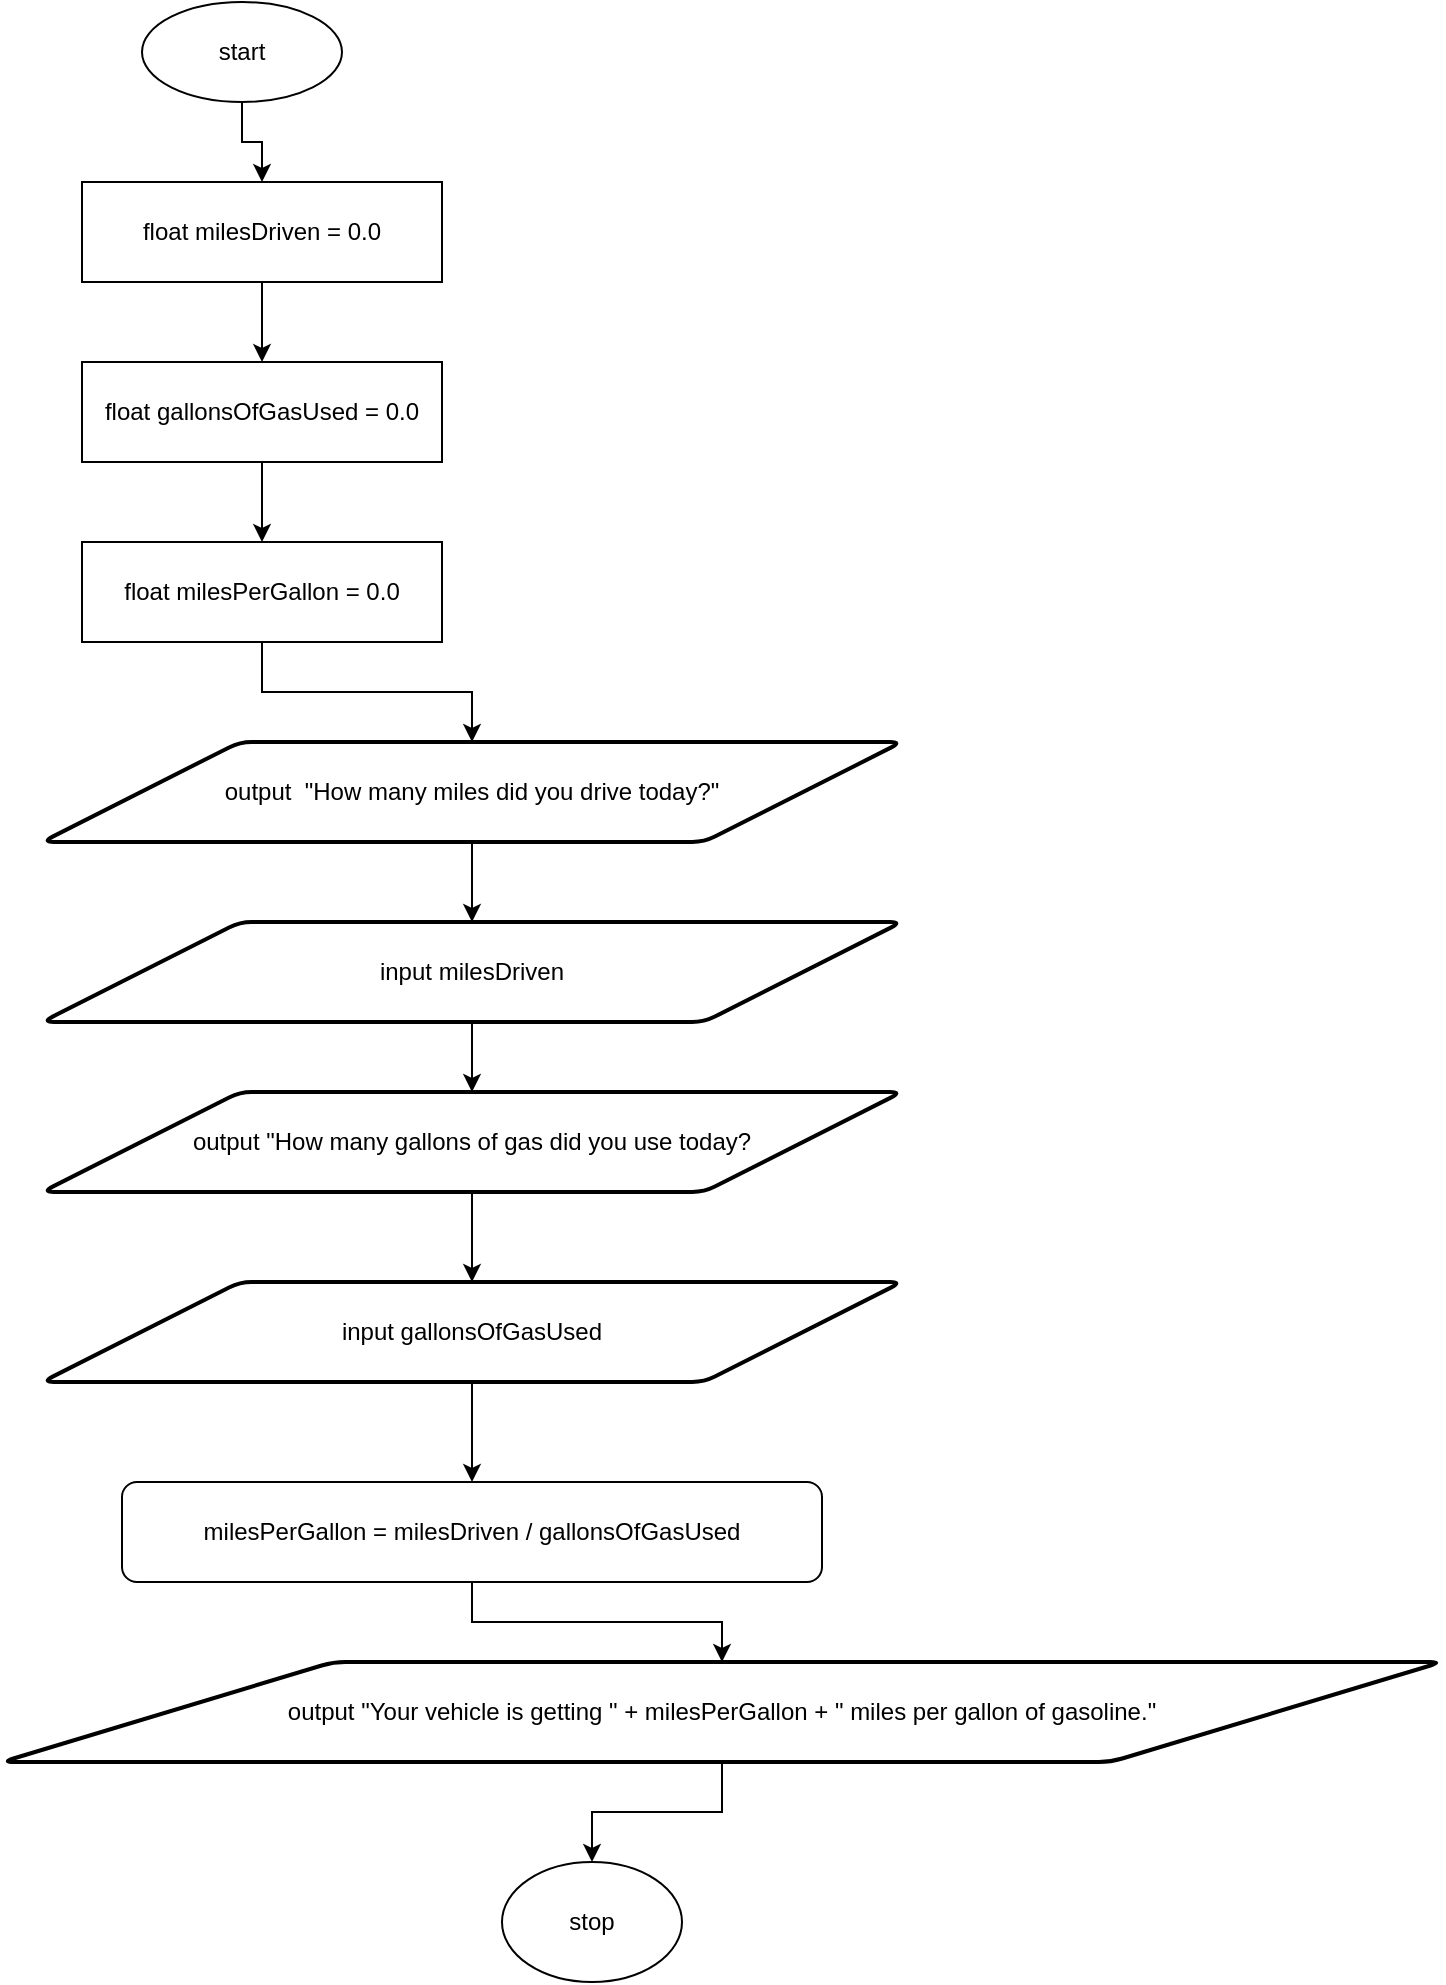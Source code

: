 <mxfile version="24.7.10">
  <diagram id="C5RBs43oDa-KdzZeNtuy" name="Page-1">
    <mxGraphModel dx="1084" dy="1036" grid="1" gridSize="10" guides="1" tooltips="1" connect="1" arrows="1" fold="1" page="1" pageScale="1" pageWidth="827" pageHeight="1169" math="0" shadow="0">
      <root>
        <mxCell id="WIyWlLk6GJQsqaUBKTNV-0" />
        <mxCell id="WIyWlLk6GJQsqaUBKTNV-1" parent="WIyWlLk6GJQsqaUBKTNV-0" />
        <mxCell id="Ivmcomrwjq2qiD8BK0Qh-22" style="edgeStyle=orthogonalEdgeStyle;rounded=0;orthogonalLoop=1;jettySize=auto;html=1;" parent="WIyWlLk6GJQsqaUBKTNV-1" source="Ivmcomrwjq2qiD8BK0Qh-2" target="Ivmcomrwjq2qiD8BK0Qh-4" edge="1">
          <mxGeometry relative="1" as="geometry" />
        </mxCell>
        <mxCell id="Ivmcomrwjq2qiD8BK0Qh-2" value="start" style="ellipse;whiteSpace=wrap;html=1;" parent="WIyWlLk6GJQsqaUBKTNV-1" vertex="1">
          <mxGeometry x="80" y="40" width="100" height="50" as="geometry" />
        </mxCell>
        <mxCell id="Ivmcomrwjq2qiD8BK0Qh-11" style="edgeStyle=orthogonalEdgeStyle;rounded=0;orthogonalLoop=1;jettySize=auto;html=1;" parent="WIyWlLk6GJQsqaUBKTNV-1" source="Ivmcomrwjq2qiD8BK0Qh-3" target="Ivmcomrwjq2qiD8BK0Qh-10" edge="1">
          <mxGeometry relative="1" as="geometry" />
        </mxCell>
        <mxCell id="Ivmcomrwjq2qiD8BK0Qh-3" value="output&amp;nbsp;&amp;nbsp;&quot;How many miles did you drive today?&quot;" style="shape=parallelogram;html=1;strokeWidth=2;perimeter=parallelogramPerimeter;whiteSpace=wrap;rounded=1;arcSize=12;size=0.23;" parent="WIyWlLk6GJQsqaUBKTNV-1" vertex="1">
          <mxGeometry x="30" y="410" width="430" height="50" as="geometry" />
        </mxCell>
        <mxCell id="Ivmcomrwjq2qiD8BK0Qh-7" style="edgeStyle=orthogonalEdgeStyle;rounded=0;orthogonalLoop=1;jettySize=auto;html=1;" parent="WIyWlLk6GJQsqaUBKTNV-1" source="Ivmcomrwjq2qiD8BK0Qh-4" target="Ivmcomrwjq2qiD8BK0Qh-5" edge="1">
          <mxGeometry relative="1" as="geometry" />
        </mxCell>
        <mxCell id="Ivmcomrwjq2qiD8BK0Qh-4" value="float milesDriven = 0.0" style="rounded=0;whiteSpace=wrap;html=1;" parent="WIyWlLk6GJQsqaUBKTNV-1" vertex="1">
          <mxGeometry x="50" y="130" width="180" height="50" as="geometry" />
        </mxCell>
        <mxCell id="Ivmcomrwjq2qiD8BK0Qh-8" style="edgeStyle=orthogonalEdgeStyle;rounded=0;orthogonalLoop=1;jettySize=auto;html=1;" parent="WIyWlLk6GJQsqaUBKTNV-1" source="Ivmcomrwjq2qiD8BK0Qh-5" target="Ivmcomrwjq2qiD8BK0Qh-6" edge="1">
          <mxGeometry relative="1" as="geometry" />
        </mxCell>
        <mxCell id="Ivmcomrwjq2qiD8BK0Qh-5" value="float gallonsOfGasUsed = 0.0" style="rounded=0;whiteSpace=wrap;html=1;" parent="WIyWlLk6GJQsqaUBKTNV-1" vertex="1">
          <mxGeometry x="50" y="220" width="180" height="50" as="geometry" />
        </mxCell>
        <mxCell id="Ivmcomrwjq2qiD8BK0Qh-9" style="edgeStyle=orthogonalEdgeStyle;rounded=0;orthogonalLoop=1;jettySize=auto;html=1;" parent="WIyWlLk6GJQsqaUBKTNV-1" source="Ivmcomrwjq2qiD8BK0Qh-6" target="Ivmcomrwjq2qiD8BK0Qh-3" edge="1">
          <mxGeometry relative="1" as="geometry" />
        </mxCell>
        <mxCell id="Ivmcomrwjq2qiD8BK0Qh-6" value="float milesPerGallon = 0.0" style="rounded=0;whiteSpace=wrap;html=1;" parent="WIyWlLk6GJQsqaUBKTNV-1" vertex="1">
          <mxGeometry x="50" y="310" width="180" height="50" as="geometry" />
        </mxCell>
        <mxCell id="Ivmcomrwjq2qiD8BK0Qh-14" style="edgeStyle=orthogonalEdgeStyle;rounded=0;orthogonalLoop=1;jettySize=auto;html=1;" parent="WIyWlLk6GJQsqaUBKTNV-1" source="Ivmcomrwjq2qiD8BK0Qh-10" target="Ivmcomrwjq2qiD8BK0Qh-12" edge="1">
          <mxGeometry relative="1" as="geometry" />
        </mxCell>
        <mxCell id="Ivmcomrwjq2qiD8BK0Qh-10" value="input milesDriven" style="shape=parallelogram;html=1;strokeWidth=2;perimeter=parallelogramPerimeter;whiteSpace=wrap;rounded=1;arcSize=12;size=0.23;" parent="WIyWlLk6GJQsqaUBKTNV-1" vertex="1">
          <mxGeometry x="30" y="500" width="430" height="50" as="geometry" />
        </mxCell>
        <mxCell id="Ivmcomrwjq2qiD8BK0Qh-15" style="edgeStyle=orthogonalEdgeStyle;rounded=0;orthogonalLoop=1;jettySize=auto;html=1;" parent="WIyWlLk6GJQsqaUBKTNV-1" source="Ivmcomrwjq2qiD8BK0Qh-12" target="Ivmcomrwjq2qiD8BK0Qh-13" edge="1">
          <mxGeometry relative="1" as="geometry" />
        </mxCell>
        <mxCell id="Ivmcomrwjq2qiD8BK0Qh-12" value="output &quot;How many gallons of gas did you use today?" style="shape=parallelogram;html=1;strokeWidth=2;perimeter=parallelogramPerimeter;whiteSpace=wrap;rounded=1;arcSize=12;size=0.23;" parent="WIyWlLk6GJQsqaUBKTNV-1" vertex="1">
          <mxGeometry x="30" y="585" width="430" height="50" as="geometry" />
        </mxCell>
        <mxCell id="Ivmcomrwjq2qiD8BK0Qh-18" style="edgeStyle=orthogonalEdgeStyle;rounded=0;orthogonalLoop=1;jettySize=auto;html=1;" parent="WIyWlLk6GJQsqaUBKTNV-1" source="Ivmcomrwjq2qiD8BK0Qh-13" target="Ivmcomrwjq2qiD8BK0Qh-16" edge="1">
          <mxGeometry relative="1" as="geometry" />
        </mxCell>
        <mxCell id="Ivmcomrwjq2qiD8BK0Qh-13" value="input gallonsOfGasUsed" style="shape=parallelogram;html=1;strokeWidth=2;perimeter=parallelogramPerimeter;whiteSpace=wrap;rounded=1;arcSize=12;size=0.23;" parent="WIyWlLk6GJQsqaUBKTNV-1" vertex="1">
          <mxGeometry x="30" y="680" width="430" height="50" as="geometry" />
        </mxCell>
        <mxCell id="Ivmcomrwjq2qiD8BK0Qh-19" style="edgeStyle=orthogonalEdgeStyle;rounded=0;orthogonalLoop=1;jettySize=auto;html=1;" parent="WIyWlLk6GJQsqaUBKTNV-1" source="Ivmcomrwjq2qiD8BK0Qh-16" target="Ivmcomrwjq2qiD8BK0Qh-17" edge="1">
          <mxGeometry relative="1" as="geometry" />
        </mxCell>
        <mxCell id="Ivmcomrwjq2qiD8BK0Qh-16" value="milesPerGallon = milesDriven / gallonsOfGasUsed" style="rounded=1;whiteSpace=wrap;html=1;" parent="WIyWlLk6GJQsqaUBKTNV-1" vertex="1">
          <mxGeometry x="70" y="780" width="350" height="50" as="geometry" />
        </mxCell>
        <mxCell id="Ivmcomrwjq2qiD8BK0Qh-21" style="edgeStyle=orthogonalEdgeStyle;rounded=0;orthogonalLoop=1;jettySize=auto;html=1;" parent="WIyWlLk6GJQsqaUBKTNV-1" source="Ivmcomrwjq2qiD8BK0Qh-17" target="Ivmcomrwjq2qiD8BK0Qh-20" edge="1">
          <mxGeometry relative="1" as="geometry" />
        </mxCell>
        <mxCell id="Ivmcomrwjq2qiD8BK0Qh-17" value="output &quot;Your vehicle is getting &quot; + milesPerGallon + &quot; miles per gallon of gasoline.&quot;" style="shape=parallelogram;html=1;strokeWidth=2;perimeter=parallelogramPerimeter;whiteSpace=wrap;rounded=1;arcSize=12;size=0.23;" parent="WIyWlLk6GJQsqaUBKTNV-1" vertex="1">
          <mxGeometry x="10" y="870" width="720" height="50" as="geometry" />
        </mxCell>
        <mxCell id="Ivmcomrwjq2qiD8BK0Qh-20" value="stop" style="ellipse;whiteSpace=wrap;html=1;" parent="WIyWlLk6GJQsqaUBKTNV-1" vertex="1">
          <mxGeometry x="260" y="970" width="90" height="60" as="geometry" />
        </mxCell>
      </root>
    </mxGraphModel>
  </diagram>
</mxfile>
